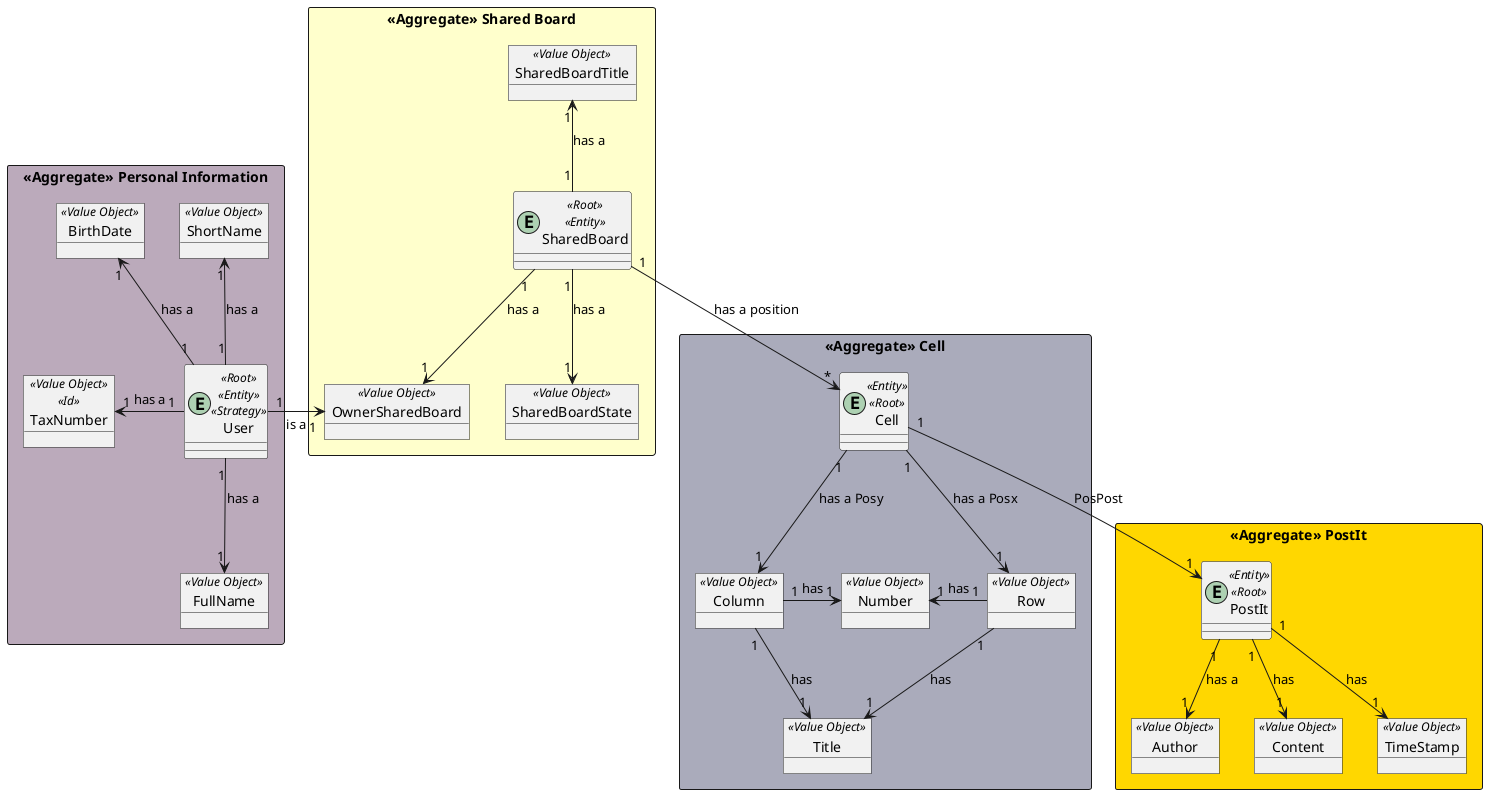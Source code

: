 @startuml

rectangle "<<Aggregate>> Personal Information" #bbaabb{

    entity User<<Root>><<Entity>><<Strategy>>
    object BirthDate<<Value Object>>
    object TaxNumber<<Value Object>><<Id>>
    object FullName<<Value Object>>
    object ShortName<<Value Object>>

    User"1" -up-> "1"BirthDate : has a
    User"1" -left-> "1"TaxNumber : has a
    User"1" --> "1" FullName : has a
    User "1" -up->"1"ShortName : has a
}
rectangle "<<Aggregate>> Cell" #aaabbb{
     entity Cell <<Entity>><<Root>>
     object Number <<Value Object>>
     object Title <<Value Object>>
     object Column <<Value Object>>
     object Row <<Value Object>>

         Column "1"-right->"1" Number : has
         Column "1"-->"1" Title : has
         Row "1"-left->"1" Number : has
         Row "1"-->"1" Title : has
             Cell"1"-->"1" Row : has a Posx
             Cell"1"-->"1"Column : has a Posy
}
rectangle "<<Aggregate>> Shared Board" #business{

    entity SharedBoard<<Root>><<Entity>>
    object OwnerSharedBoard <<Value Object>>
    object SharedBoardTitle <<Value Object>>

    object SharedBoardState <<Value Object>>


    SharedBoard"1"-->"1"OwnerSharedBoard: has a
    SharedBoard"1"-up->"1"SharedBoardTitle : has a

    SharedBoard"1"-->"1" SharedBoardState : has a

    User"1"->"1"OwnerSharedBoard: is a

    SharedBoard"1"-->"*"Cell : has a position

}
rectangle "<<Aggregate>> PostIt" #gold{

    object Author <<Value Object>>
    object Content <<Value Object>>
    object TimeStamp <<Value Object>>
    entity PostIt <<Entity>><<Root>>

     PostIt"1"-->"1"TimeStamp: has
     PostIt"1"-->"1"Content : has
     PostIt"1"-->"1"Author : has a
     Cell"1"-->"1"PostIt : PosPost
}


@enduml